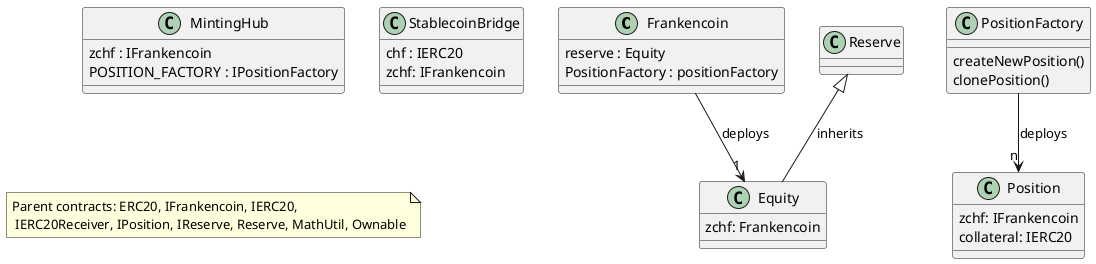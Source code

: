 @startuml
class Frankencoin {
    reserve : Equity
    PositionFactory : positionFactory
}
Frankencoin --> "1" Equity : deploys
class Equity {
    zchf: Frankencoin
}
Reserve <|-- Equity : "inherits"
class MintingHub {
    zchf : IFrankencoin
    POSITION_FACTORY : IPositionFactory
}

class StablecoinBridge {
    chf : IERC20
    zchf: IFrankencoin
}

class PositionFactory {
    createNewPosition()
    clonePosition()
}
PositionFactory --> "n" Position : deploys
class Position {
    zchf: IFrankencoin
    collateral: IERC20
}
note "Parent contracts: ERC20, IFrankencoin, IERC20, \n IERC20Receiver, IPosition, IReserve, Reserve, MathUtil, Ownable" as N1
@enduml